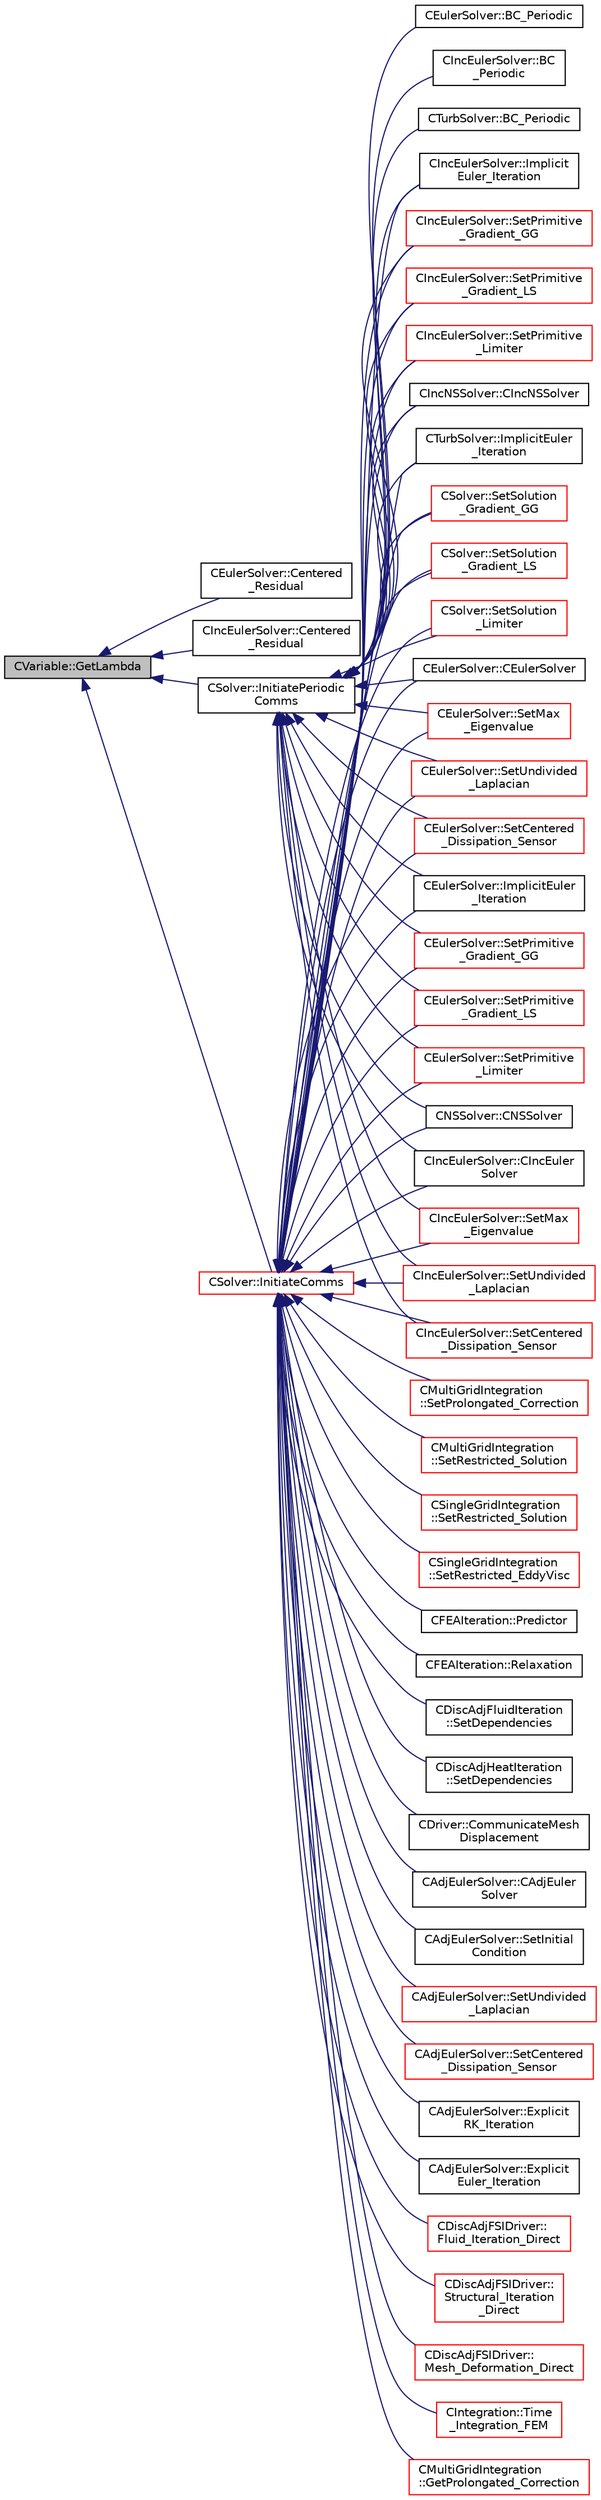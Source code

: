 digraph "CVariable::GetLambda"
{
  edge [fontname="Helvetica",fontsize="10",labelfontname="Helvetica",labelfontsize="10"];
  node [fontname="Helvetica",fontsize="10",shape=record];
  rankdir="LR";
  Node1334 [label="CVariable::GetLambda",height=0.2,width=0.4,color="black", fillcolor="grey75", style="filled", fontcolor="black"];
  Node1334 -> Node1335 [dir="back",color="midnightblue",fontsize="10",style="solid",fontname="Helvetica"];
  Node1335 [label="CEulerSolver::Centered\l_Residual",height=0.2,width=0.4,color="black", fillcolor="white", style="filled",URL="$class_c_euler_solver.html#a70328326ace55eb5b3a786455a1d0de8",tooltip="Compute the spatial integration using a centered scheme. "];
  Node1334 -> Node1336 [dir="back",color="midnightblue",fontsize="10",style="solid",fontname="Helvetica"];
  Node1336 [label="CIncEulerSolver::Centered\l_Residual",height=0.2,width=0.4,color="black", fillcolor="white", style="filled",URL="$class_c_inc_euler_solver.html#a8f119d91c8b4c53415045afee6b4f3d0",tooltip="Compute the spatial integration using a centered scheme. "];
  Node1334 -> Node1337 [dir="back",color="midnightblue",fontsize="10",style="solid",fontname="Helvetica"];
  Node1337 [label="CSolver::InitiatePeriodic\lComms",height=0.2,width=0.4,color="black", fillcolor="white", style="filled",URL="$class_c_solver.html#aab8e1cac165d11ef85d9dd5588b3ea03",tooltip="Routine to load a solver quantity into the data structures for MPI periodic communication and to laun..."];
  Node1337 -> Node1338 [dir="back",color="midnightblue",fontsize="10",style="solid",fontname="Helvetica"];
  Node1338 [label="CEulerSolver::CEulerSolver",height=0.2,width=0.4,color="black", fillcolor="white", style="filled",URL="$class_c_euler_solver.html#ae1e74218b4e943111b100d7ddcbd4db9"];
  Node1337 -> Node1339 [dir="back",color="midnightblue",fontsize="10",style="solid",fontname="Helvetica"];
  Node1339 [label="CEulerSolver::SetMax\l_Eigenvalue",height=0.2,width=0.4,color="red", fillcolor="white", style="filled",URL="$class_c_euler_solver.html#a76f7fdf349ae41c6f0cf4df82b571fb1",tooltip="Compute the max eigenvalue. "];
  Node1337 -> Node1342 [dir="back",color="midnightblue",fontsize="10",style="solid",fontname="Helvetica"];
  Node1342 [label="CEulerSolver::SetUndivided\l_Laplacian",height=0.2,width=0.4,color="red", fillcolor="white", style="filled",URL="$class_c_euler_solver.html#adc7c82a25b8be22b16b5452c1992744f",tooltip="Compute the undivided laplacian for the solution, except the energy equation. "];
  Node1337 -> Node1343 [dir="back",color="midnightblue",fontsize="10",style="solid",fontname="Helvetica"];
  Node1343 [label="CEulerSolver::SetCentered\l_Dissipation_Sensor",height=0.2,width=0.4,color="red", fillcolor="white", style="filled",URL="$class_c_euler_solver.html#a2f4e3619ae65c63cbda1ef2098441ab4",tooltip="Compute a pressure sensor switch. "];
  Node1337 -> Node1344 [dir="back",color="midnightblue",fontsize="10",style="solid",fontname="Helvetica"];
  Node1344 [label="CEulerSolver::ImplicitEuler\l_Iteration",height=0.2,width=0.4,color="black", fillcolor="white", style="filled",URL="$class_c_euler_solver.html#a4e8277fc44dc97c8d73fbe3347204372",tooltip="Update the solution using an implicit Euler scheme. "];
  Node1337 -> Node1345 [dir="back",color="midnightblue",fontsize="10",style="solid",fontname="Helvetica"];
  Node1345 [label="CEulerSolver::SetPrimitive\l_Gradient_GG",height=0.2,width=0.4,color="red", fillcolor="white", style="filled",URL="$class_c_euler_solver.html#a74fb3b502b83371fcf0728ec546e039b",tooltip="Compute the gradient of the primitive variables using Green-Gauss method, and stores the result in th..."];
  Node1337 -> Node1346 [dir="back",color="midnightblue",fontsize="10",style="solid",fontname="Helvetica"];
  Node1346 [label="CEulerSolver::SetPrimitive\l_Gradient_LS",height=0.2,width=0.4,color="red", fillcolor="white", style="filled",URL="$class_c_euler_solver.html#a734d5bd064215fb722477f39993155d4",tooltip="Compute the gradient of the primitive variables using a Least-Squares method, and stores the result i..."];
  Node1337 -> Node1347 [dir="back",color="midnightblue",fontsize="10",style="solid",fontname="Helvetica"];
  Node1347 [label="CEulerSolver::SetPrimitive\l_Limiter",height=0.2,width=0.4,color="red", fillcolor="white", style="filled",URL="$class_c_euler_solver.html#a43004a7f0fad7a6d1f435144710bf13e",tooltip="Compute the limiter of the primitive variables. "];
  Node1337 -> Node1348 [dir="back",color="midnightblue",fontsize="10",style="solid",fontname="Helvetica"];
  Node1348 [label="CEulerSolver::BC_Periodic",height=0.2,width=0.4,color="black", fillcolor="white", style="filled",URL="$class_c_euler_solver.html#a9bd458698ede3dffd1b4d1f974f39b03",tooltip="Impose a periodic boundary condition by summing contributions from the complete control volume..."];
  Node1337 -> Node1349 [dir="back",color="midnightblue",fontsize="10",style="solid",fontname="Helvetica"];
  Node1349 [label="CNSSolver::CNSSolver",height=0.2,width=0.4,color="black", fillcolor="white", style="filled",URL="$class_c_n_s_solver.html#a2a8ad49c42b4546696e631cf44b7788b"];
  Node1337 -> Node1350 [dir="back",color="midnightblue",fontsize="10",style="solid",fontname="Helvetica"];
  Node1350 [label="CIncEulerSolver::CIncEuler\lSolver",height=0.2,width=0.4,color="black", fillcolor="white", style="filled",URL="$class_c_inc_euler_solver.html#a91f644b8f9a00215bac5bcd31dfc06d8"];
  Node1337 -> Node1351 [dir="back",color="midnightblue",fontsize="10",style="solid",fontname="Helvetica"];
  Node1351 [label="CIncEulerSolver::SetMax\l_Eigenvalue",height=0.2,width=0.4,color="red", fillcolor="white", style="filled",URL="$class_c_inc_euler_solver.html#ab804c5648aa5dd71ea12a57997167984",tooltip="Compute the max eigenvalue. "];
  Node1337 -> Node1354 [dir="back",color="midnightblue",fontsize="10",style="solid",fontname="Helvetica"];
  Node1354 [label="CIncEulerSolver::SetUndivided\l_Laplacian",height=0.2,width=0.4,color="red", fillcolor="white", style="filled",URL="$class_c_inc_euler_solver.html#a8b5d7772432b9759213892a50621c329",tooltip="Compute the undivided laplacian for the solution, except the energy equation. "];
  Node1337 -> Node1355 [dir="back",color="midnightblue",fontsize="10",style="solid",fontname="Helvetica"];
  Node1355 [label="CIncEulerSolver::SetCentered\l_Dissipation_Sensor",height=0.2,width=0.4,color="red", fillcolor="white", style="filled",URL="$class_c_inc_euler_solver.html#a2323a0e322236c24668be8750dbaf237",tooltip="Compute a pressure sensor switch. "];
  Node1337 -> Node1356 [dir="back",color="midnightblue",fontsize="10",style="solid",fontname="Helvetica"];
  Node1356 [label="CIncEulerSolver::Implicit\lEuler_Iteration",height=0.2,width=0.4,color="black", fillcolor="white", style="filled",URL="$class_c_inc_euler_solver.html#ad84dd4225bb9d158c52b26e2f30f6fa7",tooltip="Update the solution using an implicit Euler scheme. "];
  Node1337 -> Node1357 [dir="back",color="midnightblue",fontsize="10",style="solid",fontname="Helvetica"];
  Node1357 [label="CIncEulerSolver::SetPrimitive\l_Gradient_GG",height=0.2,width=0.4,color="red", fillcolor="white", style="filled",URL="$class_c_inc_euler_solver.html#a856a6db100c40b9c3df557d1dfe72c2b",tooltip="Compute the gradient of the primitive variables using Green-Gauss method, and stores the result in th..."];
  Node1337 -> Node1358 [dir="back",color="midnightblue",fontsize="10",style="solid",fontname="Helvetica"];
  Node1358 [label="CIncEulerSolver::SetPrimitive\l_Gradient_LS",height=0.2,width=0.4,color="red", fillcolor="white", style="filled",URL="$class_c_inc_euler_solver.html#a3e3355cbeb9d265f4073cca113b9d46e",tooltip="Compute the gradient of the primitive variables using a Least-Squares method, and stores the result i..."];
  Node1337 -> Node1359 [dir="back",color="midnightblue",fontsize="10",style="solid",fontname="Helvetica"];
  Node1359 [label="CIncEulerSolver::SetPrimitive\l_Limiter",height=0.2,width=0.4,color="red", fillcolor="white", style="filled",URL="$class_c_inc_euler_solver.html#a00bd56828c4e41ec3ff1e8753cb320ec",tooltip="Compute the limiter of the primitive variables. "];
  Node1337 -> Node1360 [dir="back",color="midnightblue",fontsize="10",style="solid",fontname="Helvetica"];
  Node1360 [label="CIncEulerSolver::BC\l_Periodic",height=0.2,width=0.4,color="black", fillcolor="white", style="filled",URL="$class_c_inc_euler_solver.html#a994af5dbe296f8a1873e416c3b2fc2a7",tooltip="Impose a periodic boundary condition by summing contributions from the complete control volume..."];
  Node1337 -> Node1361 [dir="back",color="midnightblue",fontsize="10",style="solid",fontname="Helvetica"];
  Node1361 [label="CIncNSSolver::CIncNSSolver",height=0.2,width=0.4,color="black", fillcolor="white", style="filled",URL="$class_c_inc_n_s_solver.html#a82152ac7e91fb1c5c073d98a1f08e2aa"];
  Node1337 -> Node1362 [dir="back",color="midnightblue",fontsize="10",style="solid",fontname="Helvetica"];
  Node1362 [label="CTurbSolver::BC_Periodic",height=0.2,width=0.4,color="black", fillcolor="white", style="filled",URL="$class_c_turb_solver.html#a954cfdd45dfce9df024a30b558b54b25",tooltip="Impose a periodic boundary condition by summing contributions from the complete control volume..."];
  Node1337 -> Node1363 [dir="back",color="midnightblue",fontsize="10",style="solid",fontname="Helvetica"];
  Node1363 [label="CTurbSolver::ImplicitEuler\l_Iteration",height=0.2,width=0.4,color="black", fillcolor="white", style="filled",URL="$class_c_turb_solver.html#af7a0ab68fbb2925c56863df97b3ea4ee",tooltip="Update the solution using an implicit solver. "];
  Node1337 -> Node1364 [dir="back",color="midnightblue",fontsize="10",style="solid",fontname="Helvetica"];
  Node1364 [label="CSolver::SetSolution\l_Gradient_GG",height=0.2,width=0.4,color="red", fillcolor="white", style="filled",URL="$class_c_solver.html#aac4d5e5f3ff20e7e37d55fa5e4ed3647",tooltip="Compute the Green-Gauss gradient of the solution. "];
  Node1337 -> Node1373 [dir="back",color="midnightblue",fontsize="10",style="solid",fontname="Helvetica"];
  Node1373 [label="CSolver::SetSolution\l_Gradient_LS",height=0.2,width=0.4,color="red", fillcolor="white", style="filled",URL="$class_c_solver.html#ac4d9cf9609d7bdb52e7f1dc9cc8b4c1f",tooltip="Compute the Least Squares gradient of the solution. "];
  Node1337 -> Node1374 [dir="back",color="midnightblue",fontsize="10",style="solid",fontname="Helvetica"];
  Node1374 [label="CSolver::SetSolution\l_Limiter",height=0.2,width=0.4,color="red", fillcolor="white", style="filled",URL="$class_c_solver.html#a641e9c59698ab9c7c2fb91107ad70d77",tooltip="Compute slope limiter. "];
  Node1334 -> Node1375 [dir="back",color="midnightblue",fontsize="10",style="solid",fontname="Helvetica"];
  Node1375 [label="CSolver::InitiateComms",height=0.2,width=0.4,color="red", fillcolor="white", style="filled",URL="$class_c_solver.html#a68ef94bc50683bd1f1d750b4a8cb7351",tooltip="Routine to load a solver quantity into the data structures for MPI point-to-point communication and t..."];
  Node1375 -> Node1376 [dir="back",color="midnightblue",fontsize="10",style="solid",fontname="Helvetica"];
  Node1376 [label="CDiscAdjFSIDriver::\lFluid_Iteration_Direct",height=0.2,width=0.4,color="red", fillcolor="white", style="filled",URL="$class_c_disc_adj_f_s_i_driver.html#aade7f9d8b7f7f1ddccfdc62d3b1fdaa8",tooltip="Run a direct flow iteration. "];
  Node1375 -> Node1381 [dir="back",color="midnightblue",fontsize="10",style="solid",fontname="Helvetica"];
  Node1381 [label="CDiscAdjFSIDriver::\lStructural_Iteration\l_Direct",height=0.2,width=0.4,color="red", fillcolor="white", style="filled",URL="$class_c_disc_adj_f_s_i_driver.html#aef8192d6dd5451f1e496e9847c2c5c65",tooltip="Run a direct structural iteration. "];
  Node1375 -> Node1382 [dir="back",color="midnightblue",fontsize="10",style="solid",fontname="Helvetica"];
  Node1382 [label="CDiscAdjFSIDriver::\lMesh_Deformation_Direct",height=0.2,width=0.4,color="red", fillcolor="white", style="filled",URL="$class_c_disc_adj_f_s_i_driver.html#ad683500d6b3773af342165b1b18f5c59",tooltip="Run a direct mesh deformation. "];
  Node1375 -> Node1383 [dir="back",color="midnightblue",fontsize="10",style="solid",fontname="Helvetica"];
  Node1383 [label="CIntegration::Time\l_Integration_FEM",height=0.2,width=0.4,color="red", fillcolor="white", style="filled",URL="$class_c_integration.html#a4ac7acdec8fdf941a4efc90b3f82a68c",tooltip="Do the time integration (explicit or implicit) of the numerical system on a FEM framework. "];
  Node1375 -> Node1385 [dir="back",color="midnightblue",fontsize="10",style="solid",fontname="Helvetica"];
  Node1385 [label="CMultiGridIntegration\l::GetProlongated_Correction",height=0.2,width=0.4,color="red", fillcolor="white", style="filled",URL="$class_c_multi_grid_integration.html#a29bf9a6e27f43e6b71704d05105a648d",tooltip="Compute the fine grid correction from the coarse solution. "];
  Node1375 -> Node1388 [dir="back",color="midnightblue",fontsize="10",style="solid",fontname="Helvetica"];
  Node1388 [label="CMultiGridIntegration\l::SetProlongated_Correction",height=0.2,width=0.4,color="red", fillcolor="white", style="filled",URL="$class_c_multi_grid_integration.html#a5d0d450972f5c004596b3f0abdae3015",tooltip="Set the value of the corrected fine grid solution. "];
  Node1375 -> Node1389 [dir="back",color="midnightblue",fontsize="10",style="solid",fontname="Helvetica"];
  Node1389 [label="CMultiGridIntegration\l::SetRestricted_Solution",height=0.2,width=0.4,color="red", fillcolor="white", style="filled",URL="$class_c_multi_grid_integration.html#a57c0f097c58c1d36ef8156b91350fd60",tooltip="Restrict solution from fine grid to a coarse grid. "];
  Node1375 -> Node1390 [dir="back",color="midnightblue",fontsize="10",style="solid",fontname="Helvetica"];
  Node1390 [label="CSingleGridIntegration\l::SetRestricted_Solution",height=0.2,width=0.4,color="red", fillcolor="white", style="filled",URL="$class_c_single_grid_integration.html#a035bbc4f261b680a4a651aa0af69437b",tooltip="Restrict solution from fine grid to a coarse grid. "];
  Node1375 -> Node1392 [dir="back",color="midnightblue",fontsize="10",style="solid",fontname="Helvetica"];
  Node1392 [label="CSingleGridIntegration\l::SetRestricted_EddyVisc",height=0.2,width=0.4,color="red", fillcolor="white", style="filled",URL="$class_c_single_grid_integration.html#ae875067fdaf103c36391ea21343e1731",tooltip="Restrict solution from fine grid to a coarse grid. "];
  Node1375 -> Node1393 [dir="back",color="midnightblue",fontsize="10",style="solid",fontname="Helvetica"];
  Node1393 [label="CFEAIteration::Predictor",height=0.2,width=0.4,color="black", fillcolor="white", style="filled",URL="$class_c_f_e_a_iteration.html#a00a378c1b0d9b95b250e208bcf1f420e",tooltip="Predictor. "];
  Node1375 -> Node1394 [dir="back",color="midnightblue",fontsize="10",style="solid",fontname="Helvetica"];
  Node1394 [label="CFEAIteration::Relaxation",height=0.2,width=0.4,color="black", fillcolor="white", style="filled",URL="$class_c_f_e_a_iteration.html#a840bd377c7050c57cb5f81799669b59f",tooltip="Relaxation. "];
  Node1375 -> Node1395 [dir="back",color="midnightblue",fontsize="10",style="solid",fontname="Helvetica"];
  Node1395 [label="CDiscAdjFluidIteration\l::SetDependencies",height=0.2,width=0.4,color="black", fillcolor="white", style="filled",URL="$class_c_disc_adj_fluid_iteration.html#aad302b77466b001d380ca8766ba8d85c",tooltip="Compute necessary variables that depend on the conservative variables or the mesh node positions (e..."];
  Node1375 -> Node1396 [dir="back",color="midnightblue",fontsize="10",style="solid",fontname="Helvetica"];
  Node1396 [label="CDiscAdjHeatIteration\l::SetDependencies",height=0.2,width=0.4,color="black", fillcolor="white", style="filled",URL="$class_c_disc_adj_heat_iteration.html#a8098b35364d0a2a7b1fa31850714e359",tooltip="Compute necessary variables that depend on the conservative variables or the mesh node positions (e..."];
  Node1375 -> Node1397 [dir="back",color="midnightblue",fontsize="10",style="solid",fontname="Helvetica"];
  Node1397 [label="CDriver::CommunicateMesh\lDisplacement",height=0.2,width=0.4,color="black", fillcolor="white", style="filled",URL="$class_c_driver.html#ab7774dbeec50826a830714585aa45740",tooltip="Communicate the boundary mesh displacements in a python call. "];
  Node1375 -> Node1398 [dir="back",color="midnightblue",fontsize="10",style="solid",fontname="Helvetica"];
  Node1398 [label="CAdjEulerSolver::CAdjEuler\lSolver",height=0.2,width=0.4,color="black", fillcolor="white", style="filled",URL="$class_c_adj_euler_solver.html#a0a739888df9436d4707665d152a7af1a"];
  Node1375 -> Node1399 [dir="back",color="midnightblue",fontsize="10",style="solid",fontname="Helvetica"];
  Node1399 [label="CAdjEulerSolver::SetInitial\lCondition",height=0.2,width=0.4,color="black", fillcolor="white", style="filled",URL="$class_c_adj_euler_solver.html#a9b83036ab8c37a1b24350704dcfeaeb3",tooltip="Set the initial condition for the Euler Equations. "];
  Node1375 -> Node1400 [dir="back",color="midnightblue",fontsize="10",style="solid",fontname="Helvetica"];
  Node1400 [label="CAdjEulerSolver::SetUndivided\l_Laplacian",height=0.2,width=0.4,color="red", fillcolor="white", style="filled",URL="$class_c_adj_euler_solver.html#a1872318f659d74b4e12d669095ee57b5",tooltip="Compute the undivided laplacian for the adjoint solution. "];
  Node1375 -> Node1401 [dir="back",color="midnightblue",fontsize="10",style="solid",fontname="Helvetica"];
  Node1401 [label="CAdjEulerSolver::SetCentered\l_Dissipation_Sensor",height=0.2,width=0.4,color="red", fillcolor="white", style="filled",URL="$class_c_adj_euler_solver.html#af1b72ed76900f821d2f51942cb4252db",tooltip="Compute the sensor for higher order dissipation control in rotating problems. "];
  Node1375 -> Node1402 [dir="back",color="midnightblue",fontsize="10",style="solid",fontname="Helvetica"];
  Node1402 [label="CAdjEulerSolver::Explicit\lRK_Iteration",height=0.2,width=0.4,color="black", fillcolor="white", style="filled",URL="$class_c_adj_euler_solver.html#a83de159f4bd062c776f07d087414a9cf",tooltip="Update the solution using a Runge-Kutta strategy. "];
  Node1375 -> Node1403 [dir="back",color="midnightblue",fontsize="10",style="solid",fontname="Helvetica"];
  Node1403 [label="CAdjEulerSolver::Explicit\lEuler_Iteration",height=0.2,width=0.4,color="black", fillcolor="white", style="filled",URL="$class_c_adj_euler_solver.html#a2863f1ed56105b595204ac31b3dab66b",tooltip="Update the solution using a explicit Euler scheme. "];
  Node1375 -> Node1338 [dir="back",color="midnightblue",fontsize="10",style="solid",fontname="Helvetica"];
  Node1375 -> Node1339 [dir="back",color="midnightblue",fontsize="10",style="solid",fontname="Helvetica"];
  Node1375 -> Node1342 [dir="back",color="midnightblue",fontsize="10",style="solid",fontname="Helvetica"];
  Node1375 -> Node1343 [dir="back",color="midnightblue",fontsize="10",style="solid",fontname="Helvetica"];
  Node1375 -> Node1344 [dir="back",color="midnightblue",fontsize="10",style="solid",fontname="Helvetica"];
  Node1375 -> Node1345 [dir="back",color="midnightblue",fontsize="10",style="solid",fontname="Helvetica"];
  Node1375 -> Node1346 [dir="back",color="midnightblue",fontsize="10",style="solid",fontname="Helvetica"];
  Node1375 -> Node1347 [dir="back",color="midnightblue",fontsize="10",style="solid",fontname="Helvetica"];
  Node1375 -> Node1349 [dir="back",color="midnightblue",fontsize="10",style="solid",fontname="Helvetica"];
  Node1375 -> Node1350 [dir="back",color="midnightblue",fontsize="10",style="solid",fontname="Helvetica"];
  Node1375 -> Node1351 [dir="back",color="midnightblue",fontsize="10",style="solid",fontname="Helvetica"];
  Node1375 -> Node1354 [dir="back",color="midnightblue",fontsize="10",style="solid",fontname="Helvetica"];
  Node1375 -> Node1355 [dir="back",color="midnightblue",fontsize="10",style="solid",fontname="Helvetica"];
  Node1375 -> Node1356 [dir="back",color="midnightblue",fontsize="10",style="solid",fontname="Helvetica"];
  Node1375 -> Node1357 [dir="back",color="midnightblue",fontsize="10",style="solid",fontname="Helvetica"];
  Node1375 -> Node1358 [dir="back",color="midnightblue",fontsize="10",style="solid",fontname="Helvetica"];
  Node1375 -> Node1359 [dir="back",color="midnightblue",fontsize="10",style="solid",fontname="Helvetica"];
  Node1375 -> Node1361 [dir="back",color="midnightblue",fontsize="10",style="solid",fontname="Helvetica"];
  Node1375 -> Node1363 [dir="back",color="midnightblue",fontsize="10",style="solid",fontname="Helvetica"];
  Node1375 -> Node1364 [dir="back",color="midnightblue",fontsize="10",style="solid",fontname="Helvetica"];
  Node1375 -> Node1373 [dir="back",color="midnightblue",fontsize="10",style="solid",fontname="Helvetica"];
  Node1375 -> Node1374 [dir="back",color="midnightblue",fontsize="10",style="solid",fontname="Helvetica"];
}
